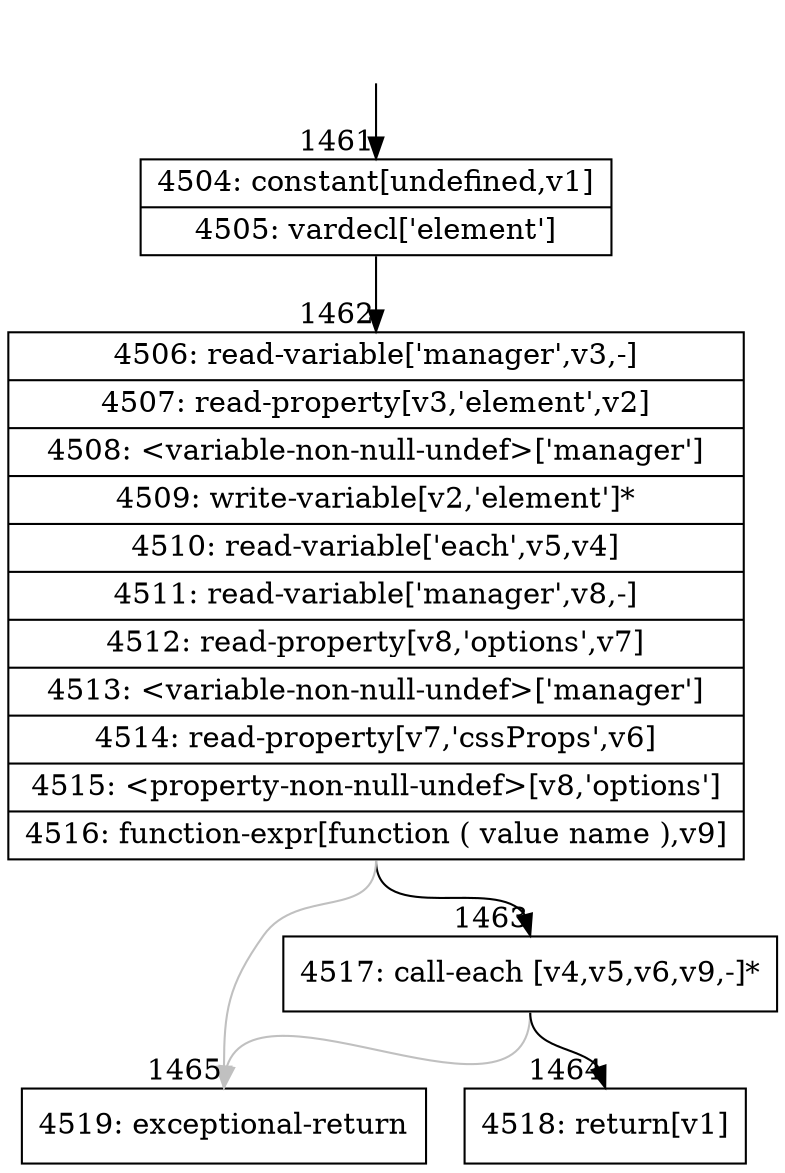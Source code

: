 digraph {
rankdir="TD"
BB_entry134[shape=none,label=""];
BB_entry134 -> BB1461 [tailport=s, headport=n, headlabel="    1461"]
BB1461 [shape=record label="{4504: constant[undefined,v1]|4505: vardecl['element']}" ] 
BB1461 -> BB1462 [tailport=s, headport=n, headlabel="      1462"]
BB1462 [shape=record label="{4506: read-variable['manager',v3,-]|4507: read-property[v3,'element',v2]|4508: \<variable-non-null-undef\>['manager']|4509: write-variable[v2,'element']*|4510: read-variable['each',v5,v4]|4511: read-variable['manager',v8,-]|4512: read-property[v8,'options',v7]|4513: \<variable-non-null-undef\>['manager']|4514: read-property[v7,'cssProps',v6]|4515: \<property-non-null-undef\>[v8,'options']|4516: function-expr[function ( value name ),v9]}" ] 
BB1462 -> BB1463 [tailport=s, headport=n, headlabel="      1463"]
BB1462 -> BB1465 [tailport=s, headport=n, color=gray, headlabel="      1465"]
BB1463 [shape=record label="{4517: call-each [v4,v5,v6,v9,-]*}" ] 
BB1463 -> BB1464 [tailport=s, headport=n, headlabel="      1464"]
BB1463 -> BB1465 [tailport=s, headport=n, color=gray]
BB1464 [shape=record label="{4518: return[v1]}" ] 
BB1465 [shape=record label="{4519: exceptional-return}" ] 
//#$~ 2385
}
